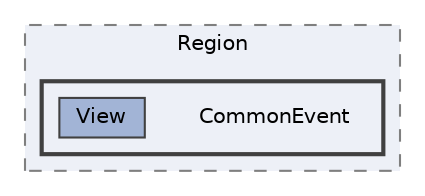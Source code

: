 digraph "C:/Users/むずでょ/Documents/Unity Projects/RMU-1-00-00-Research/Assets/RPGMaker/Codebase/Editor/Hierarchy/Region/CommonEvent"
{
 // LATEX_PDF_SIZE
  bgcolor="transparent";
  edge [fontname=Helvetica,fontsize=10,labelfontname=Helvetica,labelfontsize=10];
  node [fontname=Helvetica,fontsize=10,shape=box,height=0.2,width=0.4];
  compound=true
  subgraph clusterdir_6828c090363a11ca8cb150a11770bf93 {
    graph [ bgcolor="#edf0f7", pencolor="grey50", label="Region", fontname=Helvetica,fontsize=10 style="filled,dashed", URL="dir_6828c090363a11ca8cb150a11770bf93.html",tooltip=""]
  subgraph clusterdir_cf8f15f2f59e3916c597c1c753e39f78 {
    graph [ bgcolor="#edf0f7", pencolor="grey25", label="", fontname=Helvetica,fontsize=10 style="filled,bold", URL="dir_cf8f15f2f59e3916c597c1c753e39f78.html",tooltip=""]
    dir_cf8f15f2f59e3916c597c1c753e39f78 [shape=plaintext, label="CommonEvent"];
  dir_75fb3c7172c5399a5c4a0014689a496c [label="View", fillcolor="#a2b4d6", color="grey25", style="filled", URL="dir_75fb3c7172c5399a5c4a0014689a496c.html",tooltip=""];
  }
  }
}
